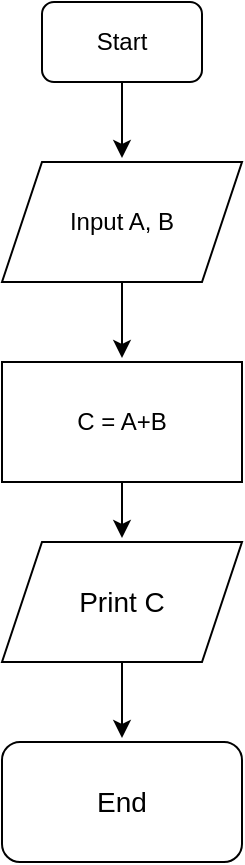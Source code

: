 <mxfile>
    <diagram id="E5ieJa9Xzxz44nZzmTY9" name="Page-1">
        <mxGraphModel dx="540" dy="1519" grid="1" gridSize="10" guides="1" tooltips="1" connect="1" arrows="1" fold="1" page="1" pageScale="1" pageWidth="850" pageHeight="1100" math="0" shadow="0">
            <root>
                <mxCell id="0"/>
                <mxCell id="1" parent="0"/>
                <mxCell id="3" style="edgeStyle=none;html=1;exitX=0.5;exitY=1;exitDx=0;exitDy=0;" edge="1" parent="1">
                    <mxGeometry relative="1" as="geometry">
                        <mxPoint x="250" y="-282" as="targetPoint"/>
                        <mxPoint x="250" y="-322" as="sourcePoint"/>
                    </mxGeometry>
                </mxCell>
                <mxCell id="2" value="Start" style="rounded=1;whiteSpace=wrap;html=1;" vertex="1" parent="1">
                    <mxGeometry x="210" y="-360" width="80" height="40" as="geometry"/>
                </mxCell>
                <mxCell id="6" value="" style="edgeStyle=none;html=1;fontSize=14;" edge="1" parent="1">
                    <mxGeometry relative="1" as="geometry">
                        <mxPoint x="250" y="-222" as="sourcePoint"/>
                        <mxPoint x="250" y="-182" as="targetPoint"/>
                    </mxGeometry>
                </mxCell>
                <mxCell id="4" value="Input A, B" style="shape=parallelogram;perimeter=parallelogramPerimeter;whiteSpace=wrap;html=1;fixedSize=1;align=center;" vertex="1" parent="1">
                    <mxGeometry x="190" y="-280" width="120" height="60" as="geometry"/>
                </mxCell>
                <mxCell id="8" style="edgeStyle=none;html=1;exitX=0.5;exitY=1;exitDx=0;exitDy=0;entryX=0.5;entryY=0;entryDx=0;entryDy=0;fontSize=14;" edge="1" parent="1">
                    <mxGeometry relative="1" as="geometry">
                        <mxPoint x="250" y="-122" as="sourcePoint"/>
                        <mxPoint x="250" y="-92" as="targetPoint"/>
                    </mxGeometry>
                </mxCell>
                <mxCell id="5" value="C = A+B" style="whiteSpace=wrap;html=1;" vertex="1" parent="1">
                    <mxGeometry x="190" y="-180" width="120" height="60" as="geometry"/>
                </mxCell>
                <mxCell id="10" style="edgeStyle=none;html=1;exitX=0.5;exitY=1;exitDx=0;exitDy=0;entryX=0.5;entryY=0;entryDx=0;entryDy=0;fontSize=14;" edge="1" parent="1">
                    <mxGeometry relative="1" as="geometry">
                        <mxPoint x="250" y="-32" as="sourcePoint"/>
                        <mxPoint x="250" y="8" as="targetPoint"/>
                    </mxGeometry>
                </mxCell>
                <mxCell id="7" value="Print C" style="shape=parallelogram;perimeter=parallelogramPerimeter;whiteSpace=wrap;html=1;fixedSize=1;fontSize=14;" vertex="1" parent="1">
                    <mxGeometry x="190" y="-90" width="120" height="60" as="geometry"/>
                </mxCell>
                <mxCell id="9" value="End" style="rounded=1;whiteSpace=wrap;html=1;fontSize=14;" vertex="1" parent="1">
                    <mxGeometry x="190" y="10" width="120" height="60" as="geometry"/>
                </mxCell>
            </root>
        </mxGraphModel>
    </diagram>
</mxfile>